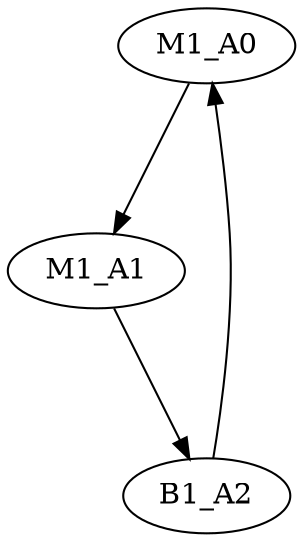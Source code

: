 digraph G {
name="16u_alternate"
graph [rankdir   = TB, nodesep           = 0.6, mindist     = 1.0, ranksep = 1.0, overlap = false]
node [cpu="1", pattern=PatLoop1, patentry=0, patexit=0,  style     = "filled", fillcolor = "white", color = "black"];
edge [type="defdst"];

// par contains MPS protocol: MAC address (6) + index (1) + flag (1)
// where flag (1=OK, 2=NOK, 3=TEST)
M1_A0 [type="tmsg",  patentry=1, toffs=100000,   fid=1, gid=4043, evtno=4043, sid="0", bpid="0", par="0xffffffffffff0201"];
M1_A1 [type="tmsg",              toffs=150000,   fid=1, gid=4043, evtno=4043, sid="0", bpid="0", par="0xffffffffffff0301"];
B1_A2 [type="block", patexit=1,  tperiod=400000, qlo="true"];

M1_A0 -> M1_A1 -> B1_A2 -> M1_A0;
}
